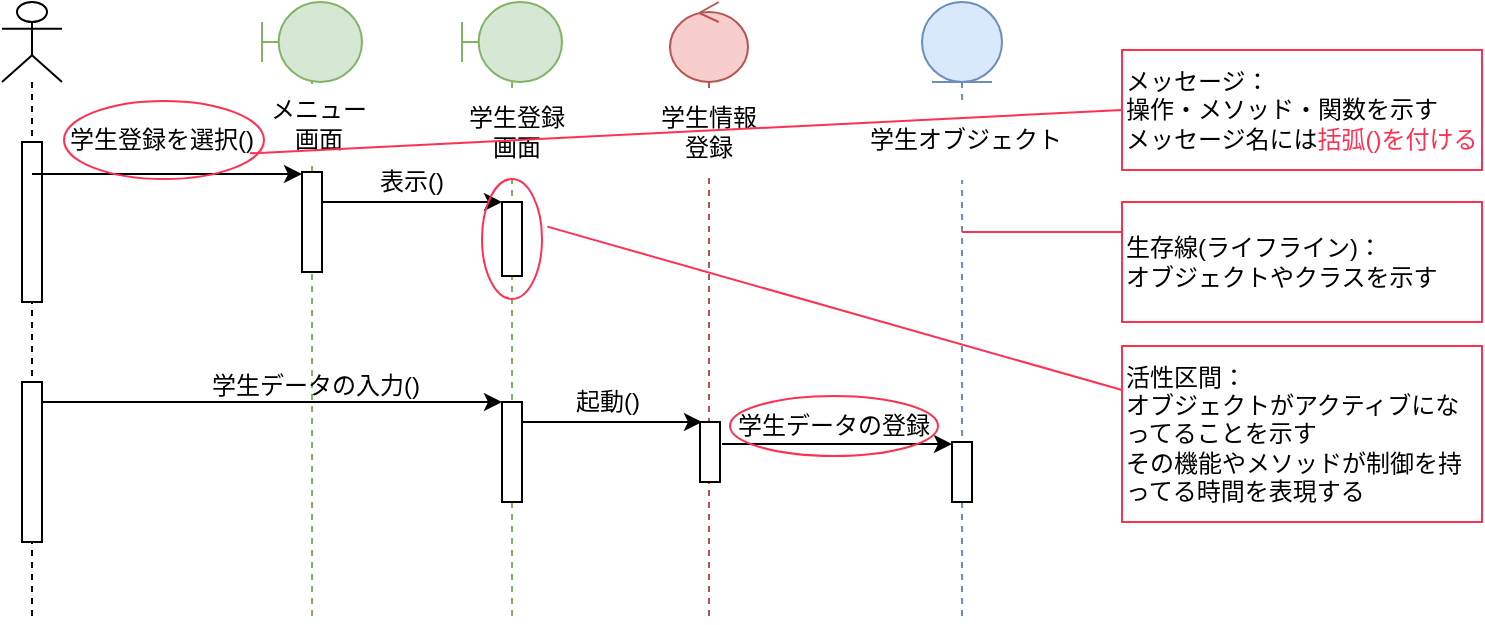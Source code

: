 <mxfile version="28.2.1">
  <diagram id="3SGjl5Qv86l34FT9YZxy" name="ページ1">
    <mxGraphModel dx="786" dy="498" grid="1" gridSize="10" guides="1" tooltips="1" connect="1" arrows="1" fold="1" page="1" pageScale="1" pageWidth="827" pageHeight="1169" math="0" shadow="0">
      <root>
        <mxCell id="0" />
        <mxCell id="1" parent="0" />
        <mxCell id="S9akIxUvSgGWWp-rXEKx-4" value="" style="shape=umlLifeline;perimeter=lifelinePerimeter;whiteSpace=wrap;html=1;container=1;dropTarget=0;collapsible=0;recursiveResize=0;outlineConnect=0;portConstraint=eastwest;newEdgeStyle={&quot;curved&quot;:0,&quot;rounded&quot;:0};participant=umlActor;" vertex="1" parent="1">
          <mxGeometry x="60" y="70" width="30" height="310" as="geometry" />
        </mxCell>
        <mxCell id="S9akIxUvSgGWWp-rXEKx-5" value="" style="html=1;points=[[0,0,0,0,5],[0,1,0,0,-5],[1,0,0,0,5],[1,1,0,0,-5]];perimeter=orthogonalPerimeter;outlineConnect=0;targetShapes=umlLifeline;portConstraint=eastwest;newEdgeStyle={&quot;curved&quot;:0,&quot;rounded&quot;:0};" vertex="1" parent="S9akIxUvSgGWWp-rXEKx-4">
          <mxGeometry x="10" y="70" width="10" height="80" as="geometry" />
        </mxCell>
        <mxCell id="S9akIxUvSgGWWp-rXEKx-6" value="" style="html=1;points=[[0,0,0,0,5],[0,1,0,0,-5],[1,0,0,0,5],[1,1,0,0,-5]];perimeter=orthogonalPerimeter;outlineConnect=0;targetShapes=umlLifeline;portConstraint=eastwest;newEdgeStyle={&quot;curved&quot;:0,&quot;rounded&quot;:0};" vertex="1" parent="S9akIxUvSgGWWp-rXEKx-4">
          <mxGeometry x="10" y="190" width="10" height="80" as="geometry" />
        </mxCell>
        <mxCell id="S9akIxUvSgGWWp-rXEKx-7" value="" style="shape=umlLifeline;perimeter=lifelinePerimeter;whiteSpace=wrap;html=1;container=1;dropTarget=0;collapsible=0;recursiveResize=0;outlineConnect=0;portConstraint=eastwest;newEdgeStyle={&quot;curved&quot;:0,&quot;rounded&quot;:0};participant=umlBoundary;fillColor=#d5e8d4;strokeColor=#82b366;" vertex="1" parent="1">
          <mxGeometry x="190" y="70" width="50" height="310" as="geometry" />
        </mxCell>
        <mxCell id="S9akIxUvSgGWWp-rXEKx-10" value="" style="html=1;points=[[0,0,0,0,5],[0,1,0,0,-5],[1,0,0,0,5],[1,1,0,0,-5]];perimeter=orthogonalPerimeter;outlineConnect=0;targetShapes=umlLifeline;portConstraint=eastwest;newEdgeStyle={&quot;curved&quot;:0,&quot;rounded&quot;:0};" vertex="1" parent="S9akIxUvSgGWWp-rXEKx-7">
          <mxGeometry x="20" y="85" width="10" height="50" as="geometry" />
        </mxCell>
        <mxCell id="S9akIxUvSgGWWp-rXEKx-8" value="メニュー画面" style="rounded=0;whiteSpace=wrap;html=1;fillColor=default;strokeColor=none;" vertex="1" parent="1">
          <mxGeometry x="191" y="111" width="55" height="40" as="geometry" />
        </mxCell>
        <mxCell id="S9akIxUvSgGWWp-rXEKx-9" value="" style="shape=umlLifeline;perimeter=lifelinePerimeter;whiteSpace=wrap;html=1;container=1;dropTarget=0;collapsible=0;recursiveResize=0;outlineConnect=0;portConstraint=eastwest;newEdgeStyle={&quot;curved&quot;:0,&quot;rounded&quot;:0};participant=umlBoundary;fillColor=#d5e8d4;strokeColor=#82b366;" vertex="1" parent="1">
          <mxGeometry x="290" y="70" width="50" height="310" as="geometry" />
        </mxCell>
        <mxCell id="S9akIxUvSgGWWp-rXEKx-13" value="" style="html=1;points=[[0,0,0,0,5],[0,1,0,0,-5],[1,0,0,0,5],[1,1,0,0,-5]];perimeter=orthogonalPerimeter;outlineConnect=0;targetShapes=umlLifeline;portConstraint=eastwest;newEdgeStyle={&quot;curved&quot;:0,&quot;rounded&quot;:0};" vertex="1" parent="S9akIxUvSgGWWp-rXEKx-9">
          <mxGeometry x="20" y="100" width="10" height="37" as="geometry" />
        </mxCell>
        <mxCell id="S9akIxUvSgGWWp-rXEKx-16" value="" style="html=1;points=[[0,0,0,0,5],[0,1,0,0,-5],[1,0,0,0,5],[1,1,0,0,-5]];perimeter=orthogonalPerimeter;outlineConnect=0;targetShapes=umlLifeline;portConstraint=eastwest;newEdgeStyle={&quot;curved&quot;:0,&quot;rounded&quot;:0};" vertex="1" parent="S9akIxUvSgGWWp-rXEKx-9">
          <mxGeometry x="20" y="200" width="10" height="50" as="geometry" />
        </mxCell>
        <mxCell id="S9akIxUvSgGWWp-rXEKx-11" value="" style="shape=umlLifeline;perimeter=lifelinePerimeter;whiteSpace=wrap;html=1;container=1;dropTarget=0;collapsible=0;recursiveResize=0;outlineConnect=0;portConstraint=eastwest;newEdgeStyle={&quot;curved&quot;:0,&quot;rounded&quot;:0};participant=umlControl;fillColor=#f8cecc;strokeColor=#b85450;" vertex="1" parent="1">
          <mxGeometry x="394" y="70" width="39" height="310" as="geometry" />
        </mxCell>
        <mxCell id="S9akIxUvSgGWWp-rXEKx-17" value="" style="html=1;points=[[0,0,0,0,5],[0,1,0,0,-5],[1,0,0,0,5],[1,1,0,0,-5]];perimeter=orthogonalPerimeter;outlineConnect=0;targetShapes=umlLifeline;portConstraint=eastwest;newEdgeStyle={&quot;curved&quot;:0,&quot;rounded&quot;:0};" vertex="1" parent="S9akIxUvSgGWWp-rXEKx-11">
          <mxGeometry x="15" y="210" width="10" height="30" as="geometry" />
        </mxCell>
        <mxCell id="S9akIxUvSgGWWp-rXEKx-12" value="" style="shape=umlLifeline;perimeter=lifelinePerimeter;whiteSpace=wrap;html=1;container=1;dropTarget=0;collapsible=0;recursiveResize=0;outlineConnect=0;portConstraint=eastwest;newEdgeStyle={&quot;curved&quot;:0,&quot;rounded&quot;:0};participant=umlEntity;fillColor=#dae8fc;strokeColor=#6c8ebf;" vertex="1" parent="1">
          <mxGeometry x="520" y="70" width="40" height="310" as="geometry" />
        </mxCell>
        <mxCell id="S9akIxUvSgGWWp-rXEKx-18" value="" style="html=1;points=[[0,0,0,0,5],[0,1,0,0,-5],[1,0,0,0,5],[1,1,0,0,-5]];perimeter=orthogonalPerimeter;outlineConnect=0;targetShapes=umlLifeline;portConstraint=eastwest;newEdgeStyle={&quot;curved&quot;:0,&quot;rounded&quot;:0};" vertex="1" parent="S9akIxUvSgGWWp-rXEKx-12">
          <mxGeometry x="15" y="220" width="10" height="30" as="geometry" />
        </mxCell>
        <mxCell id="S9akIxUvSgGWWp-rXEKx-14" value="学生登録画面" style="rounded=0;whiteSpace=wrap;html=1;fillColor=default;strokeColor=none;" vertex="1" parent="1">
          <mxGeometry x="290" y="115" width="55" height="40" as="geometry" />
        </mxCell>
        <mxCell id="S9akIxUvSgGWWp-rXEKx-15" value="学生情報登録" style="rounded=0;whiteSpace=wrap;html=1;fillColor=default;strokeColor=none;" vertex="1" parent="1">
          <mxGeometry x="386" y="115" width="55" height="40" as="geometry" />
        </mxCell>
        <mxCell id="S9akIxUvSgGWWp-rXEKx-19" value="" style="endArrow=classic;html=1;rounded=0;" edge="1" parent="1" source="S9akIxUvSgGWWp-rXEKx-4">
          <mxGeometry width="50" height="50" relative="1" as="geometry">
            <mxPoint x="99.33" y="156.04" as="sourcePoint" />
            <mxPoint x="210" y="156.04" as="targetPoint" />
          </mxGeometry>
        </mxCell>
        <mxCell id="S9akIxUvSgGWWp-rXEKx-20" value="学生登録を選択()" style="rounded=0;whiteSpace=wrap;html=1;fillColor=none;strokeColor=none;" vertex="1" parent="1">
          <mxGeometry x="90" y="124" width="100" height="30" as="geometry" />
        </mxCell>
        <mxCell id="S9akIxUvSgGWWp-rXEKx-21" value="" style="endArrow=classic;html=1;rounded=0;entryX=0;entryY=0;entryDx=0;entryDy=5;entryPerimeter=0;exitX=1;exitY=0;exitDx=0;exitDy=5;exitPerimeter=0;" edge="1" parent="1">
          <mxGeometry width="50" height="50" relative="1" as="geometry">
            <mxPoint x="220" y="170" as="sourcePoint" />
            <mxPoint x="310" y="170" as="targetPoint" />
          </mxGeometry>
        </mxCell>
        <mxCell id="S9akIxUvSgGWWp-rXEKx-23" value="表示()" style="rounded=0;whiteSpace=wrap;html=1;fillColor=none;strokeColor=none;" vertex="1" parent="1">
          <mxGeometry x="245" y="140" width="40" height="40" as="geometry" />
        </mxCell>
        <mxCell id="S9akIxUvSgGWWp-rXEKx-24" value="" style="endArrow=classic;html=1;rounded=0;entryX=0;entryY=0;entryDx=0;entryDy=5;entryPerimeter=0;" edge="1" parent="1" source="S9akIxUvSgGWWp-rXEKx-6">
          <mxGeometry width="50" height="50" relative="1" as="geometry">
            <mxPoint x="96.67" y="268.68" as="sourcePoint" />
            <mxPoint x="310" y="270" as="targetPoint" />
          </mxGeometry>
        </mxCell>
        <mxCell id="S9akIxUvSgGWWp-rXEKx-25" value="学生データの入力()" style="rounded=0;whiteSpace=wrap;html=1;fillColor=none;strokeColor=none;" vertex="1" parent="1">
          <mxGeometry x="147" y="242" width="140" height="40" as="geometry" />
        </mxCell>
        <mxCell id="S9akIxUvSgGWWp-rXEKx-27" value="" style="endArrow=classic;html=1;rounded=0;entryX=0.1;entryY=0.667;entryDx=0;entryDy=0;entryPerimeter=0;" edge="1" parent="1">
          <mxGeometry width="50" height="50" relative="1" as="geometry">
            <mxPoint x="320" y="280.01" as="sourcePoint" />
            <mxPoint x="410" y="280.01" as="targetPoint" />
          </mxGeometry>
        </mxCell>
        <mxCell id="S9akIxUvSgGWWp-rXEKx-28" value="起動()" style="rounded=0;whiteSpace=wrap;html=1;fillColor=none;strokeColor=none;" vertex="1" parent="1">
          <mxGeometry x="343" y="250" width="40" height="40" as="geometry" />
        </mxCell>
        <mxCell id="S9akIxUvSgGWWp-rXEKx-30" value="" style="endArrow=classic;html=1;rounded=0;entryX=0;entryY=0;entryDx=0;entryDy=5;entryPerimeter=0;" edge="1" parent="1">
          <mxGeometry width="50" height="50" relative="1" as="geometry">
            <mxPoint x="420" y="291" as="sourcePoint" />
            <mxPoint x="535" y="291" as="targetPoint" />
          </mxGeometry>
        </mxCell>
        <mxCell id="S9akIxUvSgGWWp-rXEKx-31" value="学生データの登録" style="rounded=0;whiteSpace=wrap;html=1;fillColor=none;strokeColor=none;" vertex="1" parent="1">
          <mxGeometry x="426" y="262" width="100" height="40" as="geometry" />
        </mxCell>
        <mxCell id="S9akIxUvSgGWWp-rXEKx-33" value="学生オブジェクト" style="rounded=0;whiteSpace=wrap;html=1;fillColor=default;strokeColor=none;" vertex="1" parent="1">
          <mxGeometry x="492" y="119" width="100" height="40" as="geometry" />
        </mxCell>
        <mxCell id="S9akIxUvSgGWWp-rXEKx-35" value="" style="ellipse;whiteSpace=wrap;html=1;fillColor=none;strokeColor=#FF3153;" vertex="1" parent="1">
          <mxGeometry x="91" y="119.5" width="100" height="39" as="geometry" />
        </mxCell>
        <mxCell id="S9akIxUvSgGWWp-rXEKx-36" value="" style="endArrow=none;html=1;rounded=0;entryX=0;entryY=0.5;entryDx=0;entryDy=0;exitX=0.93;exitY=0.671;exitDx=0;exitDy=0;exitPerimeter=0;strokeColor=#FF3153;" edge="1" parent="1" source="S9akIxUvSgGWWp-rXEKx-35" target="S9akIxUvSgGWWp-rXEKx-37">
          <mxGeometry width="50" height="50" relative="1" as="geometry">
            <mxPoint x="180" y="430" as="sourcePoint" />
            <mxPoint x="330" y="473.75" as="targetPoint" />
          </mxGeometry>
        </mxCell>
        <mxCell id="S9akIxUvSgGWWp-rXEKx-37" value="メッセージ：&lt;div&gt;操作・メソッド・関数を示す&lt;/div&gt;&lt;div&gt;メッセージ名には&lt;font style=&quot;color: rgb(255, 49, 83);&quot;&gt;括弧()を付ける&lt;/font&gt;&lt;/div&gt;" style="rounded=0;whiteSpace=wrap;html=1;strokeColor=#FF3153;align=left;" vertex="1" parent="1">
          <mxGeometry x="620" y="94" width="180" height="60" as="geometry" />
        </mxCell>
        <mxCell id="S9akIxUvSgGWWp-rXEKx-39" value="" style="ellipse;whiteSpace=wrap;html=1;fillColor=none;strokeColor=#FF3153;" vertex="1" parent="1">
          <mxGeometry x="300" y="158.5" width="30" height="60" as="geometry" />
        </mxCell>
        <mxCell id="S9akIxUvSgGWWp-rXEKx-40" value="生存線(ライフライン)：&lt;div&gt;オブジェクトやクラスを示す&lt;/div&gt;" style="rounded=0;whiteSpace=wrap;html=1;strokeColor=#FF3153;align=left;" vertex="1" parent="1">
          <mxGeometry x="620" y="170" width="180" height="60" as="geometry" />
        </mxCell>
        <mxCell id="S9akIxUvSgGWWp-rXEKx-41" value="" style="endArrow=none;html=1;rounded=0;entryX=0;entryY=0.25;entryDx=0;entryDy=0;strokeColor=#FF3153;" edge="1" parent="1" source="S9akIxUvSgGWWp-rXEKx-12" target="S9akIxUvSgGWWp-rXEKx-40">
          <mxGeometry width="50" height="50" relative="1" as="geometry">
            <mxPoint x="480" y="290" as="sourcePoint" />
            <mxPoint x="530" y="240" as="targetPoint" />
          </mxGeometry>
        </mxCell>
        <mxCell id="S9akIxUvSgGWWp-rXEKx-42" value="活性区間：&lt;div&gt;オブジェクトがアクティブになってることを示す&lt;/div&gt;&lt;div&gt;その機能やメソッドが制御を持ってる時間を表現する&lt;/div&gt;" style="rounded=0;whiteSpace=wrap;html=1;strokeColor=#FF3153;align=left;" vertex="1" parent="1">
          <mxGeometry x="620" y="242" width="180" height="88" as="geometry" />
        </mxCell>
        <mxCell id="S9akIxUvSgGWWp-rXEKx-43" value="" style="endArrow=none;html=1;rounded=0;entryX=0;entryY=0.25;entryDx=0;entryDy=0;strokeColor=#FF3153;exitX=1.089;exitY=0.397;exitDx=0;exitDy=0;exitPerimeter=0;" edge="1" parent="1" source="S9akIxUvSgGWWp-rXEKx-39" target="S9akIxUvSgGWWp-rXEKx-42">
          <mxGeometry width="50" height="50" relative="1" as="geometry">
            <mxPoint x="470" y="220" as="sourcePoint" />
            <mxPoint x="550" y="220" as="targetPoint" />
          </mxGeometry>
        </mxCell>
        <mxCell id="S9akIxUvSgGWWp-rXEKx-44" value="" style="ellipse;whiteSpace=wrap;html=1;fillColor=none;strokeColor=#FF3153;" vertex="1" parent="1">
          <mxGeometry x="424" y="267" width="104" height="30" as="geometry" />
        </mxCell>
      </root>
    </mxGraphModel>
  </diagram>
</mxfile>
